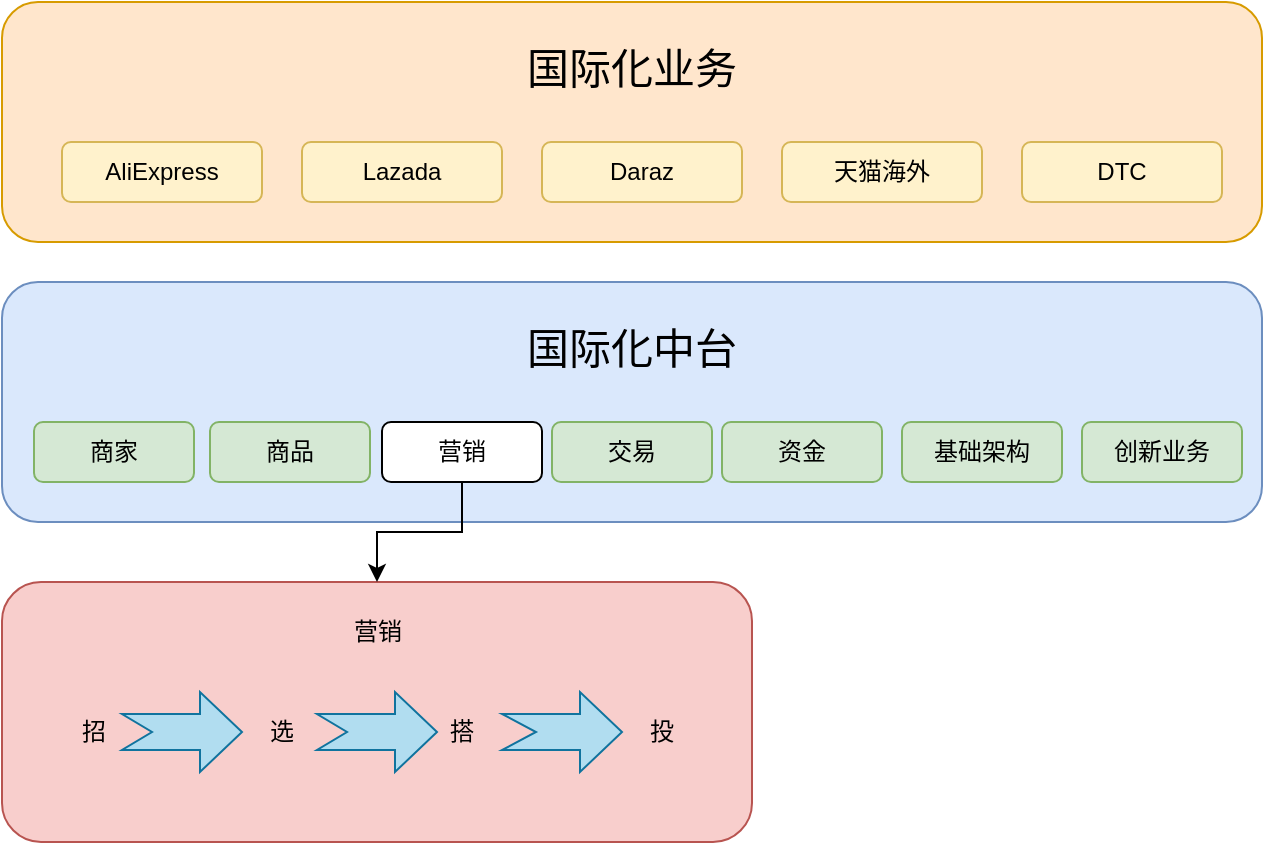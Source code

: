 <mxfile version="15.7.0" type="github">
  <diagram id="eE9pi7qKP8y55_C2TWou" name="Page-1">
    <mxGraphModel dx="1298" dy="724" grid="1" gridSize="10" guides="1" tooltips="1" connect="1" arrows="1" fold="1" page="1" pageScale="1" pageWidth="827" pageHeight="1169" math="0" shadow="0">
      <root>
        <mxCell id="0" />
        <mxCell id="1" parent="0" />
        <mxCell id="9RmS_QwfE0ZSOby0ldMM-1" value="" style="group" vertex="1" connectable="0" parent="1">
          <mxGeometry x="110" y="120" width="630" height="120" as="geometry" />
        </mxCell>
        <mxCell id="sIGUzsI1yXcAvuu4i7Vx-1" value="" style="rounded=1;whiteSpace=wrap;html=1;fillColor=#ffe6cc;strokeColor=#d79b00;" parent="9RmS_QwfE0ZSOby0ldMM-1" vertex="1">
          <mxGeometry width="630" height="120" as="geometry" />
        </mxCell>
        <mxCell id="sIGUzsI1yXcAvuu4i7Vx-2" value="&lt;font style=&quot;font-size: 21px&quot;&gt;国际化业务&lt;/font&gt;" style="text;html=1;strokeColor=none;fillColor=none;align=center;verticalAlign=middle;whiteSpace=wrap;rounded=0;" parent="9RmS_QwfE0ZSOby0ldMM-1" vertex="1">
          <mxGeometry x="248" y="18" width="134" height="30" as="geometry" />
        </mxCell>
        <mxCell id="sIGUzsI1yXcAvuu4i7Vx-3" value="&lt;div class=&quot;lake-content&quot;&gt;&lt;span&gt;AliExpress&lt;/span&gt;&lt;br&gt;&lt;/div&gt;" style="rounded=1;whiteSpace=wrap;html=1;fillColor=#fff2cc;strokeColor=#d6b656;align=center;" parent="9RmS_QwfE0ZSOby0ldMM-1" vertex="1">
          <mxGeometry x="30" y="70" width="100" height="30" as="geometry" />
        </mxCell>
        <mxCell id="sIGUzsI1yXcAvuu4i7Vx-4" value="&lt;div class=&quot;lake-content&quot;&gt;&lt;div class=&quot;lake-content&quot;&gt;&lt;span&gt;Lazada&lt;/span&gt;&lt;br&gt;&lt;/div&gt;&lt;/div&gt;" style="rounded=1;whiteSpace=wrap;html=1;fillColor=#fff2cc;strokeColor=#d6b656;align=center;" parent="9RmS_QwfE0ZSOby0ldMM-1" vertex="1">
          <mxGeometry x="150" y="70" width="100" height="30" as="geometry" />
        </mxCell>
        <mxCell id="sIGUzsI1yXcAvuu4i7Vx-5" value="&lt;div class=&quot;lake-content&quot;&gt;&lt;div class=&quot;lake-content&quot;&gt;&lt;span&gt;Daraz&lt;/span&gt;&lt;br&gt;&lt;/div&gt;&lt;/div&gt;" style="rounded=1;whiteSpace=wrap;html=1;fillColor=#fff2cc;strokeColor=#d6b656;align=center;" parent="9RmS_QwfE0ZSOby0ldMM-1" vertex="1">
          <mxGeometry x="270" y="70" width="100" height="30" as="geometry" />
        </mxCell>
        <mxCell id="sIGUzsI1yXcAvuu4i7Vx-6" value="&lt;div class=&quot;lake-content&quot;&gt;&lt;div class=&quot;lake-content&quot;&gt;天猫海外&lt;/div&gt;&lt;/div&gt;" style="rounded=1;whiteSpace=wrap;html=1;fillColor=#fff2cc;strokeColor=#d6b656;align=center;" parent="9RmS_QwfE0ZSOby0ldMM-1" vertex="1">
          <mxGeometry x="390" y="70" width="100" height="30" as="geometry" />
        </mxCell>
        <mxCell id="sIGUzsI1yXcAvuu4i7Vx-7" value="&lt;div class=&quot;lake-content&quot;&gt;&lt;div class=&quot;lake-content&quot;&gt;DTC&lt;/div&gt;&lt;/div&gt;" style="rounded=1;whiteSpace=wrap;html=1;fillColor=#fff2cc;strokeColor=#d6b656;align=center;" parent="9RmS_QwfE0ZSOby0ldMM-1" vertex="1">
          <mxGeometry x="510" y="70" width="100" height="30" as="geometry" />
        </mxCell>
        <mxCell id="9RmS_QwfE0ZSOby0ldMM-3" value="" style="group" vertex="1" connectable="0" parent="1">
          <mxGeometry x="110" y="260" width="630" height="120" as="geometry" />
        </mxCell>
        <mxCell id="9RmS_QwfE0ZSOby0ldMM-4" value="" style="rounded=1;whiteSpace=wrap;html=1;fillColor=#dae8fc;strokeColor=#6c8ebf;" vertex="1" parent="9RmS_QwfE0ZSOby0ldMM-3">
          <mxGeometry width="630" height="120" as="geometry" />
        </mxCell>
        <mxCell id="9RmS_QwfE0ZSOby0ldMM-5" value="&lt;font style=&quot;font-size: 21px&quot;&gt;国际化中台&lt;/font&gt;" style="text;html=1;strokeColor=none;fillColor=none;align=center;verticalAlign=middle;whiteSpace=wrap;rounded=0;" vertex="1" parent="9RmS_QwfE0ZSOby0ldMM-3">
          <mxGeometry x="248" y="18" width="134" height="30" as="geometry" />
        </mxCell>
        <mxCell id="9RmS_QwfE0ZSOby0ldMM-6" value="&lt;div class=&quot;lake-content&quot;&gt;&lt;span&gt;商家&lt;/span&gt;&lt;br&gt;&lt;/div&gt;" style="rounded=1;whiteSpace=wrap;html=1;fillColor=#d5e8d4;strokeColor=#82b366;align=center;" vertex="1" parent="9RmS_QwfE0ZSOby0ldMM-3">
          <mxGeometry x="16" y="70" width="80" height="30" as="geometry" />
        </mxCell>
        <mxCell id="9RmS_QwfE0ZSOby0ldMM-7" value="&lt;div class=&quot;lake-content&quot;&gt;&lt;div class=&quot;lake-content&quot;&gt;&lt;span&gt;商品&lt;/span&gt;&lt;br&gt;&lt;/div&gt;&lt;/div&gt;" style="rounded=1;whiteSpace=wrap;html=1;fillColor=#d5e8d4;strokeColor=#82b366;align=center;" vertex="1" parent="9RmS_QwfE0ZSOby0ldMM-3">
          <mxGeometry x="104" y="70" width="80" height="30" as="geometry" />
        </mxCell>
        <mxCell id="9RmS_QwfE0ZSOby0ldMM-8" value="&lt;div class=&quot;lake-content&quot;&gt;&lt;div class=&quot;lake-content&quot;&gt;&lt;span&gt;营销&lt;/span&gt;&lt;br&gt;&lt;/div&gt;&lt;/div&gt;" style="rounded=1;whiteSpace=wrap;html=1;align=center;" vertex="1" parent="9RmS_QwfE0ZSOby0ldMM-3">
          <mxGeometry x="190" y="70" width="80" height="30" as="geometry" />
        </mxCell>
        <mxCell id="9RmS_QwfE0ZSOby0ldMM-9" value="&lt;div class=&quot;lake-content&quot;&gt;&lt;div class=&quot;lake-content&quot;&gt;交易&lt;/div&gt;&lt;/div&gt;" style="rounded=1;whiteSpace=wrap;html=1;fillColor=#d5e8d4;strokeColor=#82b366;align=center;" vertex="1" parent="9RmS_QwfE0ZSOby0ldMM-3">
          <mxGeometry x="275" y="70" width="80" height="30" as="geometry" />
        </mxCell>
        <mxCell id="9RmS_QwfE0ZSOby0ldMM-10" value="&lt;div class=&quot;lake-content&quot;&gt;&lt;div class=&quot;lake-content&quot;&gt;资金&lt;/div&gt;&lt;/div&gt;" style="rounded=1;whiteSpace=wrap;html=1;fillColor=#d5e8d4;strokeColor=#82b366;align=center;" vertex="1" parent="9RmS_QwfE0ZSOby0ldMM-3">
          <mxGeometry x="360" y="70" width="80" height="30" as="geometry" />
        </mxCell>
        <mxCell id="9RmS_QwfE0ZSOby0ldMM-11" value="&lt;div class=&quot;lake-content&quot;&gt;&lt;div class=&quot;lake-content&quot;&gt;基础架构&lt;/div&gt;&lt;/div&gt;" style="rounded=1;whiteSpace=wrap;html=1;fillColor=#d5e8d4;strokeColor=#82b366;align=center;" vertex="1" parent="9RmS_QwfE0ZSOby0ldMM-3">
          <mxGeometry x="450" y="70" width="80" height="30" as="geometry" />
        </mxCell>
        <mxCell id="9RmS_QwfE0ZSOby0ldMM-12" value="&lt;div class=&quot;lake-content&quot;&gt;&lt;div class=&quot;lake-content&quot;&gt;创新业务&lt;/div&gt;&lt;/div&gt;" style="rounded=1;whiteSpace=wrap;html=1;fillColor=#d5e8d4;strokeColor=#82b366;align=center;" vertex="1" parent="9RmS_QwfE0ZSOby0ldMM-3">
          <mxGeometry x="540" y="70" width="80" height="30" as="geometry" />
        </mxCell>
        <mxCell id="9RmS_QwfE0ZSOby0ldMM-13" value="" style="whiteSpace=wrap;html=1;rounded=1;fillColor=#f8cecc;strokeColor=#b85450;" vertex="1" parent="1">
          <mxGeometry x="110" y="410" width="375" height="130" as="geometry" />
        </mxCell>
        <mxCell id="9RmS_QwfE0ZSOby0ldMM-14" value="" style="edgeStyle=orthogonalEdgeStyle;rounded=0;orthogonalLoop=1;jettySize=auto;html=1;" edge="1" parent="1" source="9RmS_QwfE0ZSOby0ldMM-8" target="9RmS_QwfE0ZSOby0ldMM-13">
          <mxGeometry relative="1" as="geometry" />
        </mxCell>
        <mxCell id="9RmS_QwfE0ZSOby0ldMM-15" value="营销" style="text;html=1;strokeColor=none;fillColor=none;align=center;verticalAlign=middle;whiteSpace=wrap;rounded=0;" vertex="1" parent="1">
          <mxGeometry x="267.5" y="420" width="60" height="30" as="geometry" />
        </mxCell>
        <mxCell id="9RmS_QwfE0ZSOby0ldMM-16" value="招" style="text;html=1;strokeColor=none;fillColor=none;align=center;verticalAlign=middle;whiteSpace=wrap;rounded=0;" vertex="1" parent="1">
          <mxGeometry x="126" y="470" width="60" height="30" as="geometry" />
        </mxCell>
        <mxCell id="9RmS_QwfE0ZSOby0ldMM-17" value="选" style="text;html=1;strokeColor=none;fillColor=none;align=center;verticalAlign=middle;whiteSpace=wrap;rounded=0;" vertex="1" parent="1">
          <mxGeometry x="220" y="470" width="60" height="30" as="geometry" />
        </mxCell>
        <mxCell id="9RmS_QwfE0ZSOby0ldMM-18" value="搭" style="text;html=1;strokeColor=none;fillColor=none;align=center;verticalAlign=middle;whiteSpace=wrap;rounded=0;" vertex="1" parent="1">
          <mxGeometry x="310" y="470" width="60" height="30" as="geometry" />
        </mxCell>
        <mxCell id="9RmS_QwfE0ZSOby0ldMM-19" value="投" style="text;html=1;strokeColor=none;fillColor=none;align=center;verticalAlign=middle;whiteSpace=wrap;rounded=0;" vertex="1" parent="1">
          <mxGeometry x="410" y="470" width="60" height="30" as="geometry" />
        </mxCell>
        <mxCell id="9RmS_QwfE0ZSOby0ldMM-20" value="" style="html=1;shadow=0;dashed=0;align=center;verticalAlign=middle;shape=mxgraph.arrows2.arrow;dy=0.55;dx=21;notch=15;fillColor=#b1ddf0;strokeColor=#10739e;" vertex="1" parent="1">
          <mxGeometry x="170" y="465" width="60" height="40" as="geometry" />
        </mxCell>
        <mxCell id="9RmS_QwfE0ZSOby0ldMM-21" value="" style="html=1;shadow=0;dashed=0;align=center;verticalAlign=middle;shape=mxgraph.arrows2.arrow;dy=0.55;dx=21;notch=15;fillColor=#b1ddf0;strokeColor=#10739e;" vertex="1" parent="1">
          <mxGeometry x="267.5" y="465" width="60" height="40" as="geometry" />
        </mxCell>
        <mxCell id="9RmS_QwfE0ZSOby0ldMM-22" value="" style="html=1;shadow=0;dashed=0;align=center;verticalAlign=middle;shape=mxgraph.arrows2.arrow;dy=0.55;dx=21;notch=17;fillColor=#b1ddf0;strokeColor=#10739e;" vertex="1" parent="1">
          <mxGeometry x="360" y="465" width="60" height="40" as="geometry" />
        </mxCell>
      </root>
    </mxGraphModel>
  </diagram>
</mxfile>
